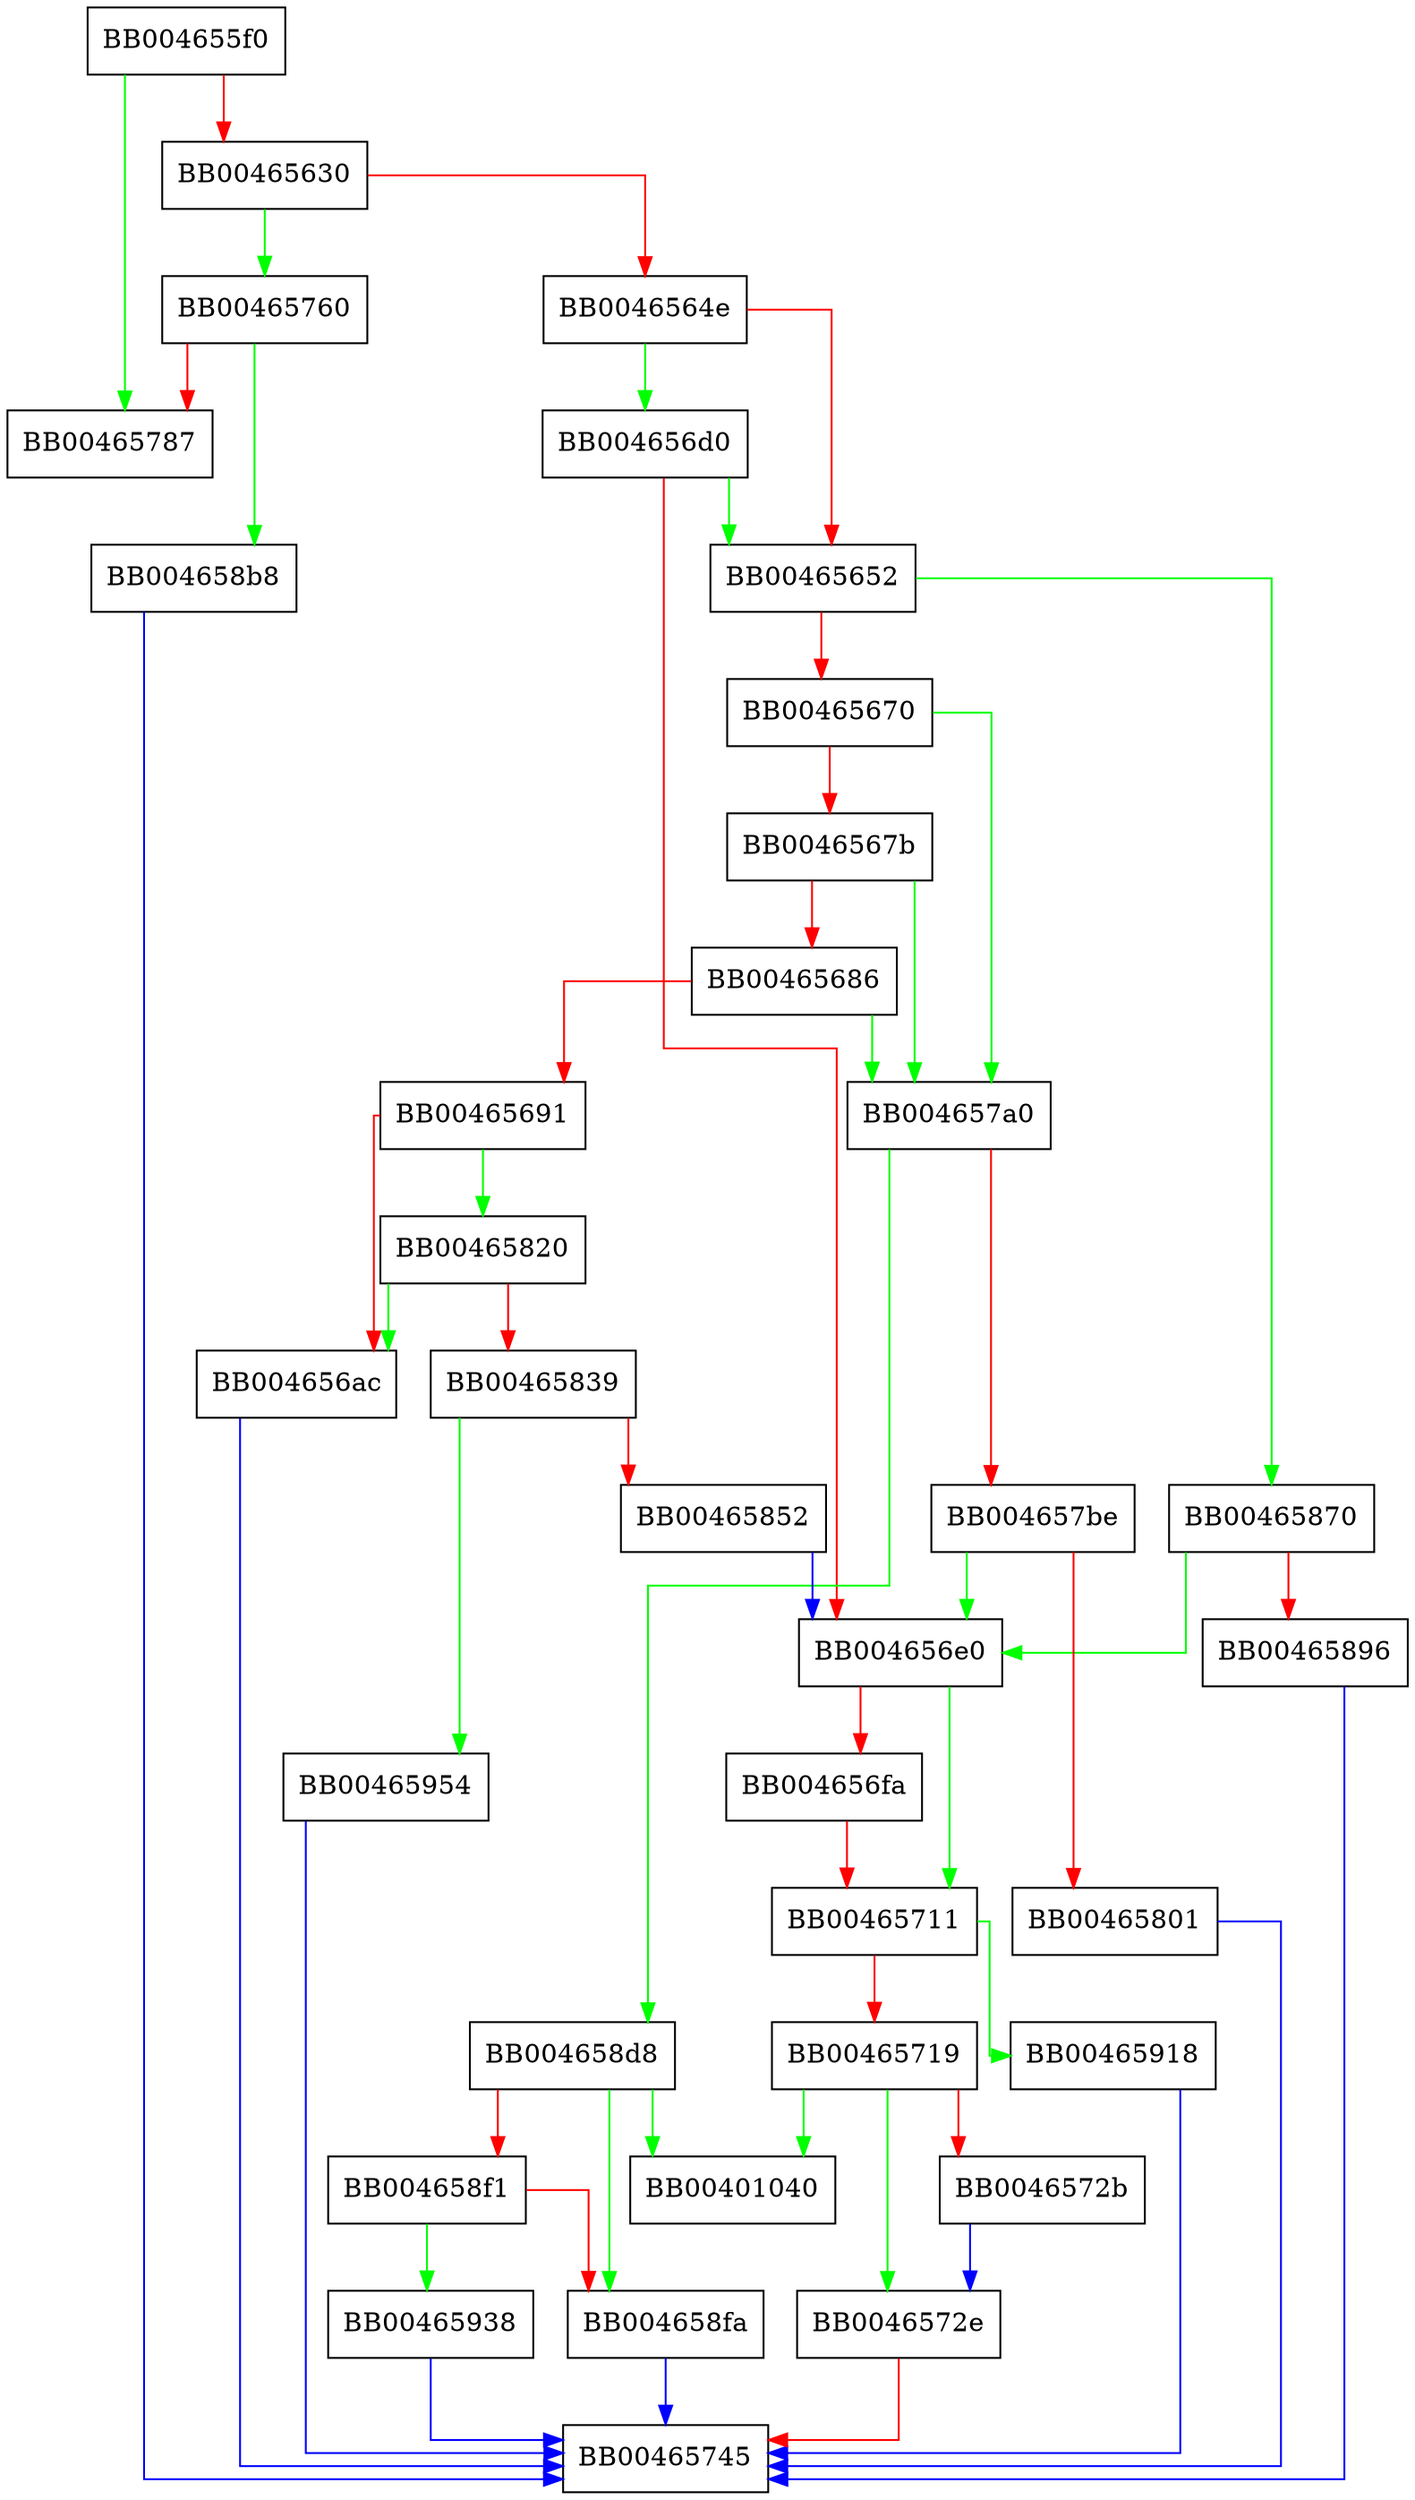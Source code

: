 digraph app_get_pass {
  node [shape="box"];
  graph [splines=ortho];
  BB004655f0 -> BB00465787 [color="green"];
  BB004655f0 -> BB00465630 [color="red"];
  BB00465630 -> BB00465760 [color="green"];
  BB00465630 -> BB0046564e [color="red"];
  BB0046564e -> BB004656d0 [color="green"];
  BB0046564e -> BB00465652 [color="red"];
  BB00465652 -> BB00465870 [color="green"];
  BB00465652 -> BB00465670 [color="red"];
  BB00465670 -> BB004657a0 [color="green"];
  BB00465670 -> BB0046567b [color="red"];
  BB0046567b -> BB004657a0 [color="green"];
  BB0046567b -> BB00465686 [color="red"];
  BB00465686 -> BB004657a0 [color="green"];
  BB00465686 -> BB00465691 [color="red"];
  BB00465691 -> BB00465820 [color="green"];
  BB00465691 -> BB004656ac [color="red"];
  BB004656ac -> BB00465745 [color="blue"];
  BB004656d0 -> BB00465652 [color="green"];
  BB004656d0 -> BB004656e0 [color="red"];
  BB004656e0 -> BB00465711 [color="green"];
  BB004656e0 -> BB004656fa [color="red"];
  BB004656fa -> BB00465711 [color="red"];
  BB00465711 -> BB00465918 [color="green"];
  BB00465711 -> BB00465719 [color="red"];
  BB00465719 -> BB00401040 [color="green"];
  BB00465719 -> BB0046572e [color="green"];
  BB00465719 -> BB0046572b [color="red"];
  BB0046572b -> BB0046572e [color="blue"];
  BB0046572e -> BB00465745 [color="red"];
  BB00465760 -> BB004658b8 [color="green"];
  BB00465760 -> BB00465787 [color="red"];
  BB004657a0 -> BB004658d8 [color="green"];
  BB004657a0 -> BB004657be [color="red"];
  BB004657be -> BB004656e0 [color="green"];
  BB004657be -> BB00465801 [color="red"];
  BB00465801 -> BB00465745 [color="blue"];
  BB00465820 -> BB004656ac [color="green"];
  BB00465820 -> BB00465839 [color="red"];
  BB00465839 -> BB00465954 [color="green"];
  BB00465839 -> BB00465852 [color="red"];
  BB00465852 -> BB004656e0 [color="blue"];
  BB00465870 -> BB004656e0 [color="green"];
  BB00465870 -> BB00465896 [color="red"];
  BB00465896 -> BB00465745 [color="blue"];
  BB004658b8 -> BB00465745 [color="blue"];
  BB004658d8 -> BB00401040 [color="green"];
  BB004658d8 -> BB004658fa [color="green"];
  BB004658d8 -> BB004658f1 [color="red"];
  BB004658f1 -> BB00465938 [color="green"];
  BB004658f1 -> BB004658fa [color="red"];
  BB004658fa -> BB00465745 [color="blue"];
  BB00465918 -> BB00465745 [color="blue"];
  BB00465938 -> BB00465745 [color="blue"];
  BB00465954 -> BB00465745 [color="blue"];
}